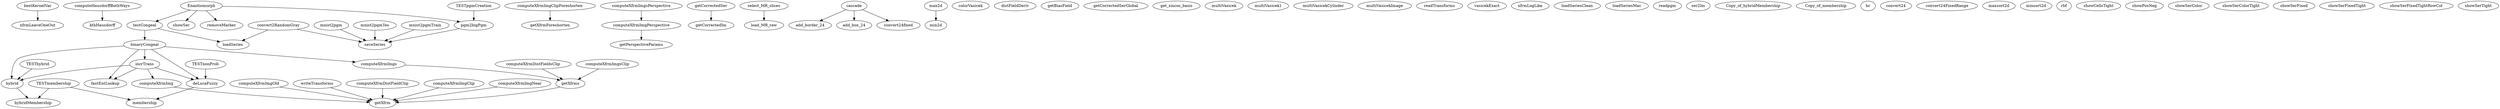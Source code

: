 /* Created by mdot for Matlab */
digraph m2html {
  bestKernelVar -> xfrmLeaveOneOut;
  computeHausdorffBothWays -> kthHausdorff;
  computeXfrmDistFieldClip -> getXfrm;
  computeXfrmDistFieldsClip -> getXfrms;
  computeXfrmImg -> getXfrm;
  computeXfrmImgClip -> getXfrm;
  computeXfrmImgClipForeshorten -> getXfrmForeshorten;
  computeXfrmImgNear -> getXfrm;
  computeXfrmImgOld -> getXfrm;
  computeXfrmImgPerspective -> getPerspectiveParams;
  computeXfrmImgs -> getXfrms;
  computeXfrmImgsClip -> getXfrms;
  computeXfrmImgsPerspective -> computeXfrmImgPerspective;
  getCorrectedSer -> getCorrectedIm;
  getXfrms -> getXfrm;
  writeTransforms -> getXfrm;
  TESTnonProb -> deLucaFuzzy;
  deLucaFuzzy -> membership;
  Enantiomorph -> removeMarker;
  Enantiomorph -> pgm2bigPgm;
  Enantiomorph -> showSer;
  Enantiomorph -> testCongeal;
  TESThybrid -> hybrid;
  hybrid -> hybridMembership;
  TESTpgmCreation -> pgm2bigPgm;
  mnist2pgm -> saveSeries;
  mnist2pgmTes -> saveSeries;
  mnist2pgmTrain -> saveSeries;
  pgm2bigPgm -> saveSeries;
  select_MR_slices -> load_MR_raw;
  TESTmembership -> hybridMembership;
  TESTmembership -> membership;
  cascade -> add_border_24;
  cascade -> add_box_24;
  cascade -> convert24fixed;
  convert2RandomGray -> loadSeries;
  convert2RandomGray -> saveSeries;
  max2d -> min2d;
  binaryCongeal -> computeXfrmImgs;
  binaryCongeal -> fastEntLookup;
  binaryCongeal -> deLucaFuzzy;
  binaryCongeal -> hybrid;
  binaryCongeal -> incrTrans;
  incrTrans -> computeXfrmImg;
  incrTrans -> fastEntLookup;
  incrTrans -> deLucaFuzzy;
  incrTrans -> hybrid;
  testCongeal -> loadSeries;
  testCongeal -> binaryCongeal;

  bestKernelVar [URL="development/CONGEAL_SUPPORT/bestKernelVar.html"];
  colorVasicek [URL="development/CONGEAL_SUPPORT/colorVasicek.html"];
  computeHausdorffBothWays [URL="development/CONGEAL_SUPPORT/computeHausdorffBothWays.html"];
  computeXfrmDistFieldClip [URL="development/CONGEAL_SUPPORT/computeXfrmDistFieldClip.html"];
  computeXfrmDistFieldsClip [URL="development/CONGEAL_SUPPORT/computeXfrmDistFieldsClip.html"];
  computeXfrmImg [URL="development/CONGEAL_SUPPORT/computeXfrmImg.html"];
  computeXfrmImgClip [URL="development/CONGEAL_SUPPORT/computeXfrmImgClip.html"];
  computeXfrmImgClipForeshorten [URL="development/CONGEAL_SUPPORT/computeXfrmImgClipForeshorten.html"];
  computeXfrmImgNear [URL="development/CONGEAL_SUPPORT/computeXfrmImgNear.html"];
  computeXfrmImgOld [URL="development/CONGEAL_SUPPORT/computeXfrmImgOld.html"];
  computeXfrmImgPerspective [URL="development/CONGEAL_SUPPORT/computeXfrmImgPerspective.html"];
  computeXfrmImgs [URL="development/CONGEAL_SUPPORT/computeXfrmImgs.html"];
  computeXfrmImgsClip [URL="development/CONGEAL_SUPPORT/computeXfrmImgsClip.html"];
  computeXfrmImgsPerspective [URL="development/CONGEAL_SUPPORT/computeXfrmImgsPerspective.html"];
  distFieldDeriv [URL="development/CONGEAL_SUPPORT/distFieldDeriv.html"];
  fastEntLookup [URL="development/CONGEAL_SUPPORT/fastEntLookup.html"];
  getBiasField [URL="development/CONGEAL_SUPPORT/getBiasField.html"];
  getCorrectedIm [URL="development/CONGEAL_SUPPORT/getCorrectedIm.html"];
  getCorrectedSer [URL="development/CONGEAL_SUPPORT/getCorrectedSer.html"];
  getCorrectedSerGlobal [URL="development/CONGEAL_SUPPORT/getCorrectedSerGlobal.html"];
  getPerspectiveParams [URL="development/CONGEAL_SUPPORT/getPerspectiveParams.html"];
  getXfrm [URL="development/CONGEAL_SUPPORT/getXfrm.html"];
  getXfrmForeshorten [URL="development/CONGEAL_SUPPORT/getXfrmForeshorten.html"];
  getXfrms [URL="development/CONGEAL_SUPPORT/getXfrms.html"];
  get_sincos_basis [URL="development/CONGEAL_SUPPORT/get_sincos_basis.html"];
  kthHausdorff [URL="development/CONGEAL_SUPPORT/kthHausdorff.html"];
  multiVasicek [URL="development/CONGEAL_SUPPORT/multiVasicek.html"];
  multiVasicek1 [URL="development/CONGEAL_SUPPORT/multiVasicek1.html"];
  multiVasicekCylinder [URL="development/CONGEAL_SUPPORT/multiVasicekCylinder.html"];
  multiVasicekImage [URL="development/CONGEAL_SUPPORT/multiVasicekImage.html"];
  readTransforms [URL="development/CONGEAL_SUPPORT/readTransforms.html"];
  vasicekExact [URL="development/CONGEAL_SUPPORT/vasicekExact.html"];
  writeTransforms [URL="development/CONGEAL_SUPPORT/writeTransforms.html"];
  xfrmLeaveOneOut [URL="development/CONGEAL_SUPPORT/xfrmLeaveOneOut.html"];
  xfrmLogLike [URL="development/CONGEAL_SUPPORT/xfrmLogLike.html"];
  TESTnonProb [URL="development/DE_LUCA_FUZZY/TESTnonProb.html"];
  deLucaFuzzy [URL="development/DE_LUCA_FUZZY/deLucaFuzzy.html"];
  Enantiomorph [URL="development/GUI/Enantiomorph.html"];
  removeMarker [URL="development/GUI/removeMarker.html"];
  TESThybrid [URL="development/HYBRID_ENTROPY/TESThybrid.html"];
  hybrid [URL="development/HYBRID_ENTROPY/hybrid.html"];
  TESTpgmCreation [URL="development/IO/TESTpgmCreation.html"];
  loadSeries [URL="development/IO/loadSeries.html"];
  loadSeriesClean [URL="development/IO/loadSeriesClean.html"];
  loadSeriesMac [URL="development/IO/loadSeriesMac.html"];
  load_MR_raw [URL="development/IO/load_MR_raw.html"];
  mnist2pgm [URL="development/IO/mnist2pgm.html"];
  mnist2pgmTes [URL="development/IO/mnist2pgmTes.html"];
  mnist2pgmTrain [URL="development/IO/mnist2pgmTrain.html"];
  pgm2bigPgm [URL="development/IO/pgm2bigPgm.html"];
  readpgm [URL="development/IO/readpgm.html"];
  saveSeries [URL="development/IO/saveSeries.html"];
  select_MR_slices [URL="development/IO/select_MR_slices.html"];
  ser2Im [URL="development/IO/ser2Im.html"];
  Copy_of_hybridMembership [URL="development/MEMBERSHIP/Copy_of_hybridMembership.html"];
  Copy_of_membership [URL="development/MEMBERSHIP/Copy_of_membership.html"];
  TESTmembership [URL="development/MEMBERSHIP/TESTmembership.html"];
  hybridMembership [URL="development/MEMBERSHIP/hybridMembership.html"];
  membership [URL="development/MEMBERSHIP/membership.html"];
  add_border_24 [URL="development/UTILITY/add_border_24.html"];
  add_box_24 [URL="development/UTILITY/add_box_24.html"];
  bc [URL="development/UTILITY/bc.html"];
  cascade [URL="development/UTILITY/cascade.html"];
  convert24 [URL="development/UTILITY/convert24.html"];
  convert24FixedRange [URL="development/UTILITY/convert24FixedRange.html"];
  convert24fixed [URL="development/UTILITY/convert24fixed.html"];
  convert2RandomGray [URL="development/UTILITY/convert2RandomGray.html"];
  max2d [URL="development/UTILITY/max2d.html"];
  maxsort2d [URL="development/UTILITY/maxsort2d.html"];
  min2d [URL="development/UTILITY/min2d.html"];
  minsort2d [URL="development/UTILITY/minsort2d.html"];
  rbf [URL="development/UTILITY/rbf.html"];
  showCellsTight [URL="development/UTILITY/showCellsTight.html"];
  showPosNeg [URL="development/UTILITY/showPosNeg.html"];
  showSer [URL="development/UTILITY/showSer.html"];
  showSerColor [URL="development/UTILITY/showSerColor.html"];
  showSerColorTight [URL="development/UTILITY/showSerColorTight.html"];
  showSerFixed [URL="development/UTILITY/showSerFixed.html"];
  showSerFixedTight [URL="development/UTILITY/showSerFixedTight.html"];
  showSerFixedTightRowCol [URL="development/UTILITY/showSerFixedTightRowCol.html"];
  showSerTight [URL="development/UTILITY/showSerTight.html"];
  binaryCongeal [URL="development/binaryCongeal.html"];
  incrTrans [URL="development/incrTrans.html"];
  testCongeal [URL="development/testCongeal.html"];
}